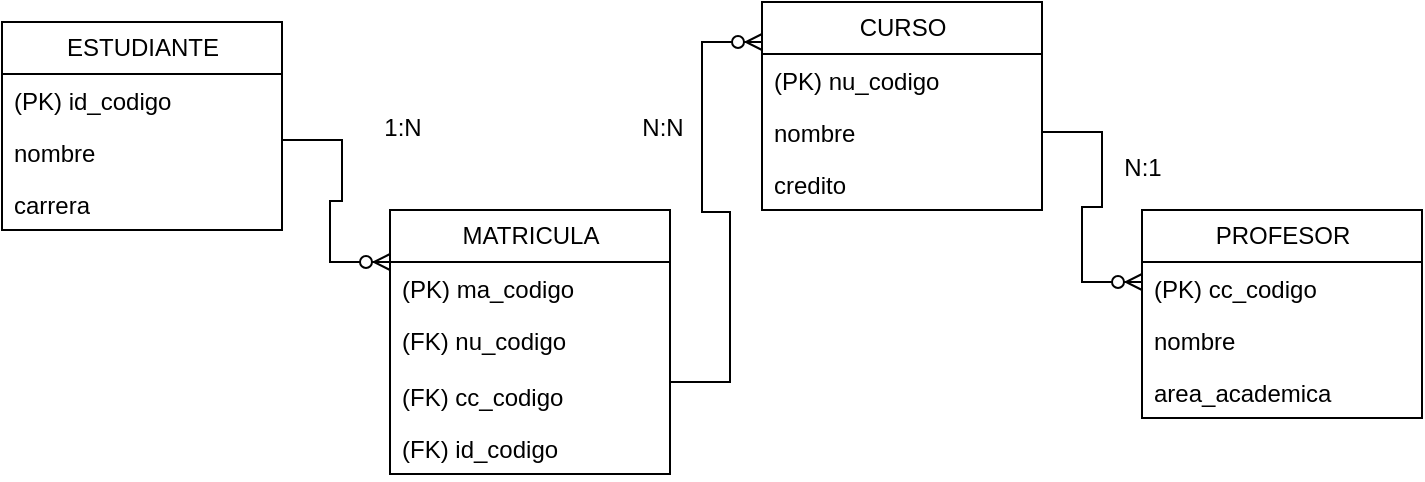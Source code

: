 <mxfile version="28.2.0">
  <diagram name="Página-1" id="PjaCmAHePrE-J6kS3Jz_">
    <mxGraphModel dx="1426" dy="777" grid="1" gridSize="10" guides="1" tooltips="1" connect="1" arrows="1" fold="1" page="1" pageScale="1" pageWidth="827" pageHeight="1169" math="0" shadow="0">
      <root>
        <mxCell id="0" />
        <mxCell id="1" parent="0" />
        <mxCell id="1XHeuha1QAZUvLqyF0w7-1" value="ESTUDIANTE" style="swimlane;fontStyle=0;childLayout=stackLayout;horizontal=1;startSize=26;fillColor=none;horizontalStack=0;resizeParent=1;resizeParentMax=0;resizeLast=0;collapsible=1;marginBottom=0;html=1;" vertex="1" parent="1">
          <mxGeometry x="80" y="220" width="140" height="104" as="geometry" />
        </mxCell>
        <mxCell id="1XHeuha1QAZUvLqyF0w7-2" value="(PK) id_codigo&amp;nbsp;" style="text;strokeColor=none;fillColor=none;align=left;verticalAlign=top;spacingLeft=4;spacingRight=4;overflow=hidden;rotatable=0;points=[[0,0.5],[1,0.5]];portConstraint=eastwest;whiteSpace=wrap;html=1;" vertex="1" parent="1XHeuha1QAZUvLqyF0w7-1">
          <mxGeometry y="26" width="140" height="26" as="geometry" />
        </mxCell>
        <mxCell id="1XHeuha1QAZUvLqyF0w7-3" value="nombre" style="text;strokeColor=none;fillColor=none;align=left;verticalAlign=top;spacingLeft=4;spacingRight=4;overflow=hidden;rotatable=0;points=[[0,0.5],[1,0.5]];portConstraint=eastwest;whiteSpace=wrap;html=1;" vertex="1" parent="1XHeuha1QAZUvLqyF0w7-1">
          <mxGeometry y="52" width="140" height="26" as="geometry" />
        </mxCell>
        <mxCell id="1XHeuha1QAZUvLqyF0w7-4" value="carrera" style="text;strokeColor=none;fillColor=none;align=left;verticalAlign=top;spacingLeft=4;spacingRight=4;overflow=hidden;rotatable=0;points=[[0,0.5],[1,0.5]];portConstraint=eastwest;whiteSpace=wrap;html=1;" vertex="1" parent="1XHeuha1QAZUvLqyF0w7-1">
          <mxGeometry y="78" width="140" height="26" as="geometry" />
        </mxCell>
        <mxCell id="1XHeuha1QAZUvLqyF0w7-5" value="MATRICULA" style="swimlane;fontStyle=0;childLayout=stackLayout;horizontal=1;startSize=26;fillColor=none;horizontalStack=0;resizeParent=1;resizeParentMax=0;resizeLast=0;collapsible=1;marginBottom=0;html=1;" vertex="1" parent="1">
          <mxGeometry x="274" y="314" width="140" height="132" as="geometry" />
        </mxCell>
        <mxCell id="1XHeuha1QAZUvLqyF0w7-6" value="&lt;div&gt;&lt;span style=&quot;background-color: transparent; color: light-dark(rgb(0, 0, 0), rgb(255, 255, 255));&quot;&gt;(PK) ma_codigo&lt;/span&gt;&lt;/div&gt;&lt;div&gt;&lt;br&gt;&lt;/div&gt;" style="text;strokeColor=none;fillColor=none;align=left;verticalAlign=top;spacingLeft=4;spacingRight=4;overflow=hidden;rotatable=0;points=[[0,0.5],[1,0.5]];portConstraint=eastwest;whiteSpace=wrap;html=1;" vertex="1" parent="1XHeuha1QAZUvLqyF0w7-5">
          <mxGeometry y="26" width="140" height="26" as="geometry" />
        </mxCell>
        <mxCell id="1XHeuha1QAZUvLqyF0w7-7" value="(FK) nu_codigo" style="text;strokeColor=none;fillColor=none;align=left;verticalAlign=top;spacingLeft=4;spacingRight=4;overflow=hidden;rotatable=0;points=[[0,0.5],[1,0.5]];portConstraint=eastwest;whiteSpace=wrap;html=1;" vertex="1" parent="1XHeuha1QAZUvLqyF0w7-5">
          <mxGeometry y="52" width="140" height="28" as="geometry" />
        </mxCell>
        <mxCell id="1XHeuha1QAZUvLqyF0w7-8" value="(FK) cc_codigo" style="text;strokeColor=none;fillColor=none;align=left;verticalAlign=top;spacingLeft=4;spacingRight=4;overflow=hidden;rotatable=0;points=[[0,0.5],[1,0.5]];portConstraint=eastwest;whiteSpace=wrap;html=1;" vertex="1" parent="1XHeuha1QAZUvLqyF0w7-5">
          <mxGeometry y="80" width="140" height="26" as="geometry" />
        </mxCell>
        <mxCell id="1XHeuha1QAZUvLqyF0w7-25" value="(FK) id_codigo" style="text;strokeColor=none;fillColor=none;align=left;verticalAlign=top;spacingLeft=4;spacingRight=4;overflow=hidden;rotatable=0;points=[[0,0.5],[1,0.5]];portConstraint=eastwest;whiteSpace=wrap;html=1;" vertex="1" parent="1XHeuha1QAZUvLqyF0w7-5">
          <mxGeometry y="106" width="140" height="26" as="geometry" />
        </mxCell>
        <mxCell id="1XHeuha1QAZUvLqyF0w7-9" value="CURSO" style="swimlane;fontStyle=0;childLayout=stackLayout;horizontal=1;startSize=26;fillColor=none;horizontalStack=0;resizeParent=1;resizeParentMax=0;resizeLast=0;collapsible=1;marginBottom=0;html=1;" vertex="1" parent="1">
          <mxGeometry x="460" y="210" width="140" height="104" as="geometry" />
        </mxCell>
        <mxCell id="1XHeuha1QAZUvLqyF0w7-10" value="(PK) nu_codigo" style="text;strokeColor=none;fillColor=none;align=left;verticalAlign=top;spacingLeft=4;spacingRight=4;overflow=hidden;rotatable=0;points=[[0,0.5],[1,0.5]];portConstraint=eastwest;whiteSpace=wrap;html=1;" vertex="1" parent="1XHeuha1QAZUvLqyF0w7-9">
          <mxGeometry y="26" width="140" height="26" as="geometry" />
        </mxCell>
        <mxCell id="1XHeuha1QAZUvLqyF0w7-11" value="nombre" style="text;strokeColor=none;fillColor=none;align=left;verticalAlign=top;spacingLeft=4;spacingRight=4;overflow=hidden;rotatable=0;points=[[0,0.5],[1,0.5]];portConstraint=eastwest;whiteSpace=wrap;html=1;" vertex="1" parent="1XHeuha1QAZUvLqyF0w7-9">
          <mxGeometry y="52" width="140" height="26" as="geometry" />
        </mxCell>
        <mxCell id="1XHeuha1QAZUvLqyF0w7-12" value="credito" style="text;strokeColor=none;fillColor=none;align=left;verticalAlign=top;spacingLeft=4;spacingRight=4;overflow=hidden;rotatable=0;points=[[0,0.5],[1,0.5]];portConstraint=eastwest;whiteSpace=wrap;html=1;" vertex="1" parent="1XHeuha1QAZUvLqyF0w7-9">
          <mxGeometry y="78" width="140" height="26" as="geometry" />
        </mxCell>
        <mxCell id="1XHeuha1QAZUvLqyF0w7-14" value="PROFESOR" style="swimlane;fontStyle=0;childLayout=stackLayout;horizontal=1;startSize=26;fillColor=none;horizontalStack=0;resizeParent=1;resizeParentMax=0;resizeLast=0;collapsible=1;marginBottom=0;html=1;" vertex="1" parent="1">
          <mxGeometry x="650" y="314" width="140" height="104" as="geometry" />
        </mxCell>
        <mxCell id="1XHeuha1QAZUvLqyF0w7-15" value="(PK) cc_codigo" style="text;strokeColor=none;fillColor=none;align=left;verticalAlign=top;spacingLeft=4;spacingRight=4;overflow=hidden;rotatable=0;points=[[0,0.5],[1,0.5]];portConstraint=eastwest;whiteSpace=wrap;html=1;" vertex="1" parent="1XHeuha1QAZUvLqyF0w7-14">
          <mxGeometry y="26" width="140" height="26" as="geometry" />
        </mxCell>
        <mxCell id="1XHeuha1QAZUvLqyF0w7-16" value="nombre" style="text;strokeColor=none;fillColor=none;align=left;verticalAlign=top;spacingLeft=4;spacingRight=4;overflow=hidden;rotatable=0;points=[[0,0.5],[1,0.5]];portConstraint=eastwest;whiteSpace=wrap;html=1;" vertex="1" parent="1XHeuha1QAZUvLqyF0w7-14">
          <mxGeometry y="52" width="140" height="26" as="geometry" />
        </mxCell>
        <mxCell id="1XHeuha1QAZUvLqyF0w7-17" value="area_academica" style="text;strokeColor=none;fillColor=none;align=left;verticalAlign=top;spacingLeft=4;spacingRight=4;overflow=hidden;rotatable=0;points=[[0,0.5],[1,0.5]];portConstraint=eastwest;whiteSpace=wrap;html=1;" vertex="1" parent="1XHeuha1QAZUvLqyF0w7-14">
          <mxGeometry y="78" width="140" height="26" as="geometry" />
        </mxCell>
        <mxCell id="1XHeuha1QAZUvLqyF0w7-22" value="" style="edgeStyle=entityRelationEdgeStyle;fontSize=12;html=1;endArrow=ERzeroToMany;endFill=1;rounded=0;exitX=1;exitY=0.269;exitDx=0;exitDy=0;exitPerimeter=0;" edge="1" parent="1" source="1XHeuha1QAZUvLqyF0w7-3">
          <mxGeometry width="100" height="100" relative="1" as="geometry">
            <mxPoint x="174" y="440" as="sourcePoint" />
            <mxPoint x="274" y="340" as="targetPoint" />
          </mxGeometry>
        </mxCell>
        <mxCell id="1XHeuha1QAZUvLqyF0w7-23" value="" style="edgeStyle=entityRelationEdgeStyle;fontSize=12;html=1;endArrow=ERzeroToMany;endFill=1;rounded=0;exitX=1;exitY=0.5;exitDx=0;exitDy=0;" edge="1" parent="1" source="1XHeuha1QAZUvLqyF0w7-11">
          <mxGeometry width="100" height="100" relative="1" as="geometry">
            <mxPoint x="550" y="450" as="sourcePoint" />
            <mxPoint x="650" y="350" as="targetPoint" />
            <Array as="points">
              <mxPoint x="720" y="370" />
              <mxPoint x="680" y="340" />
            </Array>
          </mxGeometry>
        </mxCell>
        <mxCell id="1XHeuha1QAZUvLqyF0w7-24" value="" style="edgeStyle=entityRelationEdgeStyle;fontSize=12;html=1;endArrow=ERzeroToMany;endFill=1;rounded=0;exitX=1;exitY=0.231;exitDx=0;exitDy=0;exitPerimeter=0;entryX=0;entryY=0.5;entryDx=0;entryDy=0;" edge="1" parent="1" source="1XHeuha1QAZUvLqyF0w7-8">
          <mxGeometry width="100" height="100" relative="1" as="geometry">
            <mxPoint x="414" y="390.996" as="sourcePoint" />
            <mxPoint x="460" y="230" as="targetPoint" />
            <Array as="points">
              <mxPoint x="403.98" y="391" />
            </Array>
          </mxGeometry>
        </mxCell>
        <mxCell id="1XHeuha1QAZUvLqyF0w7-26" value="1:N" style="text;html=1;align=center;verticalAlign=middle;resizable=0;points=[];autosize=1;strokeColor=none;fillColor=none;" vertex="1" parent="1">
          <mxGeometry x="260" y="258" width="40" height="30" as="geometry" />
        </mxCell>
        <mxCell id="1XHeuha1QAZUvLqyF0w7-28" value="N:N" style="text;html=1;align=center;verticalAlign=middle;resizable=0;points=[];autosize=1;strokeColor=none;fillColor=none;" vertex="1" parent="1">
          <mxGeometry x="390" y="258" width="40" height="30" as="geometry" />
        </mxCell>
        <mxCell id="1XHeuha1QAZUvLqyF0w7-29" value="N:1" style="text;html=1;align=center;verticalAlign=middle;resizable=0;points=[];autosize=1;strokeColor=none;fillColor=none;" vertex="1" parent="1">
          <mxGeometry x="630" y="278" width="40" height="30" as="geometry" />
        </mxCell>
      </root>
    </mxGraphModel>
  </diagram>
</mxfile>
